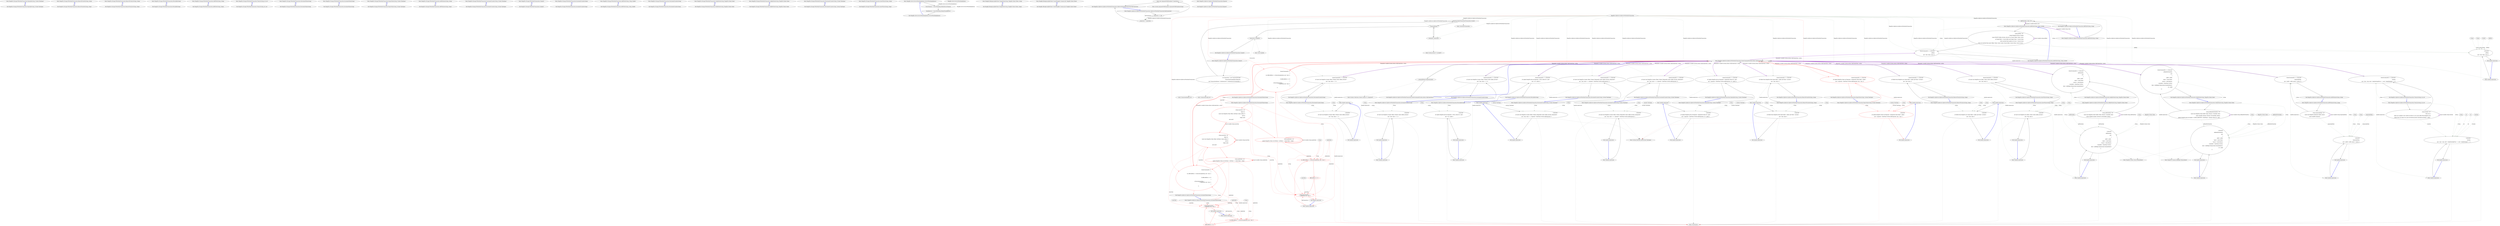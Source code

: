 digraph  {
m1_0 [label="Entry HangFire.Storage.IWriteOnlyTransaction.ExpireJob(string, System.TimeSpan)", span="24-24", cluster="HangFire.Storage.IWriteOnlyTransaction.ExpireJob(string, System.TimeSpan)", file="IWriteOnlyTransaction.cs"];
m1_1 [label="Exit HangFire.Storage.IWriteOnlyTransaction.ExpireJob(string, System.TimeSpan)", span="24-24", cluster="HangFire.Storage.IWriteOnlyTransaction.ExpireJob(string, System.TimeSpan)", file="IWriteOnlyTransaction.cs"];
m1_22 [label="Entry HangFire.Storage.IWriteOnlyTransaction.RemoveFromSet(string, string)", span="41-41", cluster="HangFire.Storage.IWriteOnlyTransaction.RemoveFromSet(string, string)", file="IWriteOnlyTransaction.cs"];
m1_23 [label="Exit HangFire.Storage.IWriteOnlyTransaction.RemoveFromSet(string, string)", span="41-41", cluster="HangFire.Storage.IWriteOnlyTransaction.RemoveFromSet(string, string)", file="IWriteOnlyTransaction.cs"];
m1_26 [label="Entry HangFire.Storage.IWriteOnlyTransaction.RemoveFromList(string, string)", span="45-45", cluster="HangFire.Storage.IWriteOnlyTransaction.RemoveFromList(string, string)", file="IWriteOnlyTransaction.cs"];
m1_27 [label="Exit HangFire.Storage.IWriteOnlyTransaction.RemoveFromList(string, string)", span="45-45", cluster="HangFire.Storage.IWriteOnlyTransaction.RemoveFromList(string, string)", file="IWriteOnlyTransaction.cs"];
m1_2 [label="Entry HangFire.Storage.IWriteOnlyTransaction.PersistJob(string)", span="25-25", cluster="HangFire.Storage.IWriteOnlyTransaction.PersistJob(string)", file="IWriteOnlyTransaction.cs"];
m1_3 [label="Exit HangFire.Storage.IWriteOnlyTransaction.PersistJob(string)", span="25-25", cluster="HangFire.Storage.IWriteOnlyTransaction.PersistJob(string)", file="IWriteOnlyTransaction.cs"];
m1_18 [label="Entry HangFire.Storage.IWriteOnlyTransaction.AddToSet(string, string)", span="39-39", cluster="HangFire.Storage.IWriteOnlyTransaction.AddToSet(string, string)", file="IWriteOnlyTransaction.cs"];
m1_19 [label="Exit HangFire.Storage.IWriteOnlyTransaction.AddToSet(string, string)", span="39-39", cluster="HangFire.Storage.IWriteOnlyTransaction.AddToSet(string, string)", file="IWriteOnlyTransaction.cs"];
m1_28 [label="Entry HangFire.Storage.IWriteOnlyTransaction.TrimList(string, int, int)", span="46-46", cluster="HangFire.Storage.IWriteOnlyTransaction.TrimList(string, int, int)", file="IWriteOnlyTransaction.cs"];
m1_29 [label="Exit HangFire.Storage.IWriteOnlyTransaction.TrimList(string, int, int)", span="46-46", cluster="HangFire.Storage.IWriteOnlyTransaction.TrimList(string, int, int)", file="IWriteOnlyTransaction.cs"];
m1_32 [label="Entry HangFire.Storage.IWriteOnlyTransaction.DecrementValue(string)", span="50-50", cluster="HangFire.Storage.IWriteOnlyTransaction.DecrementValue(string)", file="IWriteOnlyTransaction.cs"];
m1_33 [label="Exit HangFire.Storage.IWriteOnlyTransaction.DecrementValue(string)", span="50-50", cluster="HangFire.Storage.IWriteOnlyTransaction.DecrementValue(string)", file="IWriteOnlyTransaction.cs"];
m1_30 [label="Entry HangFire.Storage.IWriteOnlyTransaction.IncrementValue(string)", span="49-49", cluster="HangFire.Storage.IWriteOnlyTransaction.IncrementValue(string)", file="IWriteOnlyTransaction.cs"];
m1_31 [label="Exit HangFire.Storage.IWriteOnlyTransaction.IncrementValue(string)", span="49-49", cluster="HangFire.Storage.IWriteOnlyTransaction.IncrementValue(string)", file="IWriteOnlyTransaction.cs"];
m1_34 [label="Entry HangFire.Storage.IWriteOnlyTransaction.ExpireValue(string, System.TimeSpan)", span="51-51", cluster="HangFire.Storage.IWriteOnlyTransaction.ExpireValue(string, System.TimeSpan)", file="IWriteOnlyTransaction.cs"];
m1_35 [label="Exit HangFire.Storage.IWriteOnlyTransaction.ExpireValue(string, System.TimeSpan)", span="51-51", cluster="HangFire.Storage.IWriteOnlyTransaction.ExpireValue(string, System.TimeSpan)", file="IWriteOnlyTransaction.cs"];
m1_8 [label="Entry HangFire.Storage.IWriteOnlyTransaction.AddToQueue(string, string)", span="30-30", cluster="HangFire.Storage.IWriteOnlyTransaction.AddToQueue(string, string)", file="IWriteOnlyTransaction.cs"];
m1_9 [label="Exit HangFire.Storage.IWriteOnlyTransaction.AddToQueue(string, string)", span="30-30", cluster="HangFire.Storage.IWriteOnlyTransaction.AddToQueue(string, string)", file="IWriteOnlyTransaction.cs"];
m1_12 [label="Entry HangFire.Storage.IWriteOnlyTransaction.IncrementCounter(string, System.TimeSpan)", span="34-34", cluster="HangFire.Storage.IWriteOnlyTransaction.IncrementCounter(string, System.TimeSpan)", file="IWriteOnlyTransaction.cs"];
m1_13 [label="Exit HangFire.Storage.IWriteOnlyTransaction.IncrementCounter(string, System.TimeSpan)", span="34-34", cluster="HangFire.Storage.IWriteOnlyTransaction.IncrementCounter(string, System.TimeSpan)", file="IWriteOnlyTransaction.cs"];
m1_36 [label="Entry HangFire.Storage.IWriteOnlyTransaction.Commit()", span="53-53", cluster="HangFire.Storage.IWriteOnlyTransaction.Commit()", file="IWriteOnlyTransaction.cs"];
m1_37 [label="Exit HangFire.Storage.IWriteOnlyTransaction.Commit()", span="53-53", cluster="HangFire.Storage.IWriteOnlyTransaction.Commit()", file="IWriteOnlyTransaction.cs"];
m1_10 [label="Entry HangFire.Storage.IWriteOnlyTransaction.IncrementCounter(string)", span="33-33", cluster="HangFire.Storage.IWriteOnlyTransaction.IncrementCounter(string)", file="IWriteOnlyTransaction.cs"];
m1_11 [label="Exit HangFire.Storage.IWriteOnlyTransaction.IncrementCounter(string)", span="33-33", cluster="HangFire.Storage.IWriteOnlyTransaction.IncrementCounter(string)", file="IWriteOnlyTransaction.cs"];
m1_20 [label="Entry HangFire.Storage.IWriteOnlyTransaction.AddToSet(string, string, double)", span="40-40", cluster="HangFire.Storage.IWriteOnlyTransaction.AddToSet(string, string, double)", file="IWriteOnlyTransaction.cs"];
m1_21 [label="Exit HangFire.Storage.IWriteOnlyTransaction.AddToSet(string, string, double)", span="40-40", cluster="HangFire.Storage.IWriteOnlyTransaction.AddToSet(string, string, double)", file="IWriteOnlyTransaction.cs"];
m1_14 [label="Entry HangFire.Storage.IWriteOnlyTransaction.DecrementCounter(string)", span="35-35", cluster="HangFire.Storage.IWriteOnlyTransaction.DecrementCounter(string)", file="IWriteOnlyTransaction.cs"];
m1_15 [label="Exit HangFire.Storage.IWriteOnlyTransaction.DecrementCounter(string)", span="35-35", cluster="HangFire.Storage.IWriteOnlyTransaction.DecrementCounter(string)", file="IWriteOnlyTransaction.cs"];
m1_4 [label="Entry HangFire.Storage.IWriteOnlyTransaction.SetJobState(string, HangFire.States.State)", span="26-26", cluster="HangFire.Storage.IWriteOnlyTransaction.SetJobState(string, HangFire.States.State)", file="IWriteOnlyTransaction.cs"];
m1_5 [label="Exit HangFire.Storage.IWriteOnlyTransaction.SetJobState(string, HangFire.States.State)", span="26-26", cluster="HangFire.Storage.IWriteOnlyTransaction.SetJobState(string, HangFire.States.State)", file="IWriteOnlyTransaction.cs"];
m1_6 [label="Entry HangFire.Storage.IWriteOnlyTransaction.AddJobState(string, HangFire.States.State)", span="27-27", cluster="HangFire.Storage.IWriteOnlyTransaction.AddJobState(string, HangFire.States.State)", file="IWriteOnlyTransaction.cs"];
m1_7 [label="Exit HangFire.Storage.IWriteOnlyTransaction.AddJobState(string, HangFire.States.State)", span="27-27", cluster="HangFire.Storage.IWriteOnlyTransaction.AddJobState(string, HangFire.States.State)", file="IWriteOnlyTransaction.cs"];
m1_16 [label="Entry HangFire.Storage.IWriteOnlyTransaction.DecrementCounter(string, System.TimeSpan)", span="36-36", cluster="HangFire.Storage.IWriteOnlyTransaction.DecrementCounter(string, System.TimeSpan)", file="IWriteOnlyTransaction.cs"];
m1_17 [label="Exit HangFire.Storage.IWriteOnlyTransaction.DecrementCounter(string, System.TimeSpan)", span="36-36", cluster="HangFire.Storage.IWriteOnlyTransaction.DecrementCounter(string, System.TimeSpan)", file="IWriteOnlyTransaction.cs"];
m1_24 [label="Entry HangFire.Storage.IWriteOnlyTransaction.InsertToList(string, string)", span="44-44", cluster="HangFire.Storage.IWriteOnlyTransaction.InsertToList(string, string)", file="IWriteOnlyTransaction.cs"];
m1_25 [label="Exit HangFire.Storage.IWriteOnlyTransaction.InsertToList(string, string)", span="44-44", cluster="HangFire.Storage.IWriteOnlyTransaction.InsertToList(string, string)", file="IWriteOnlyTransaction.cs"];
m2_0 [label="Entry Hangfire.Server.ServerWatchdogOptions.ServerWatchdogOptions()", span="24-24", cluster="Hangfire.Server.ServerWatchdogOptions.ServerWatchdogOptions()", file="RedisWriteOnlyTransaction.cs"];
m2_1 [label="ServerTimeout = ServerWatchdog.DefaultServerTimeout", span="26-26", cluster="Hangfire.Server.ServerWatchdogOptions.ServerWatchdogOptions()", file="RedisWriteOnlyTransaction.cs"];
m2_2 [label="CheckInterval = ServerWatchdog.DefaultCheckInterval", span="27-27", cluster="Hangfire.Server.ServerWatchdogOptions.ServerWatchdogOptions()", file="RedisWriteOnlyTransaction.cs"];
m2_3 [label="Exit Hangfire.Server.ServerWatchdogOptions.ServerWatchdogOptions()", span="24-24", cluster="Hangfire.Server.ServerWatchdogOptions.ServerWatchdogOptions()", file="RedisWriteOnlyTransaction.cs"];
m2_4 [label="Hangfire.Server.ServerWatchdogOptions", span="", file="RedisWriteOnlyTransaction.cs"];
m3_2 [label="Entry Hangfire.IBackgroundJobClient.ChangeState(string, Hangfire.States.IState, string)", span="96-96", cluster="Hangfire.IBackgroundJobClient.ChangeState(string, Hangfire.States.IState, string)", file="SqlServerConnection.cs"];
m3_3 [label="Exit Hangfire.IBackgroundJobClient.ChangeState(string, Hangfire.States.IState, string)", span="96-96", cluster="Hangfire.IBackgroundJobClient.ChangeState(string, Hangfire.States.IState, string)", file="SqlServerConnection.cs"];
m3_0 [label="Entry Hangfire.IBackgroundJobClient.Create(Hangfire.Common.Job, Hangfire.States.IState)", span="65-65", cluster="Hangfire.IBackgroundJobClient.Create(Hangfire.Common.Job, Hangfire.States.IState)", file="SqlServerConnection.cs"];
m3_1 [label="Exit Hangfire.IBackgroundJobClient.Create(Hangfire.Common.Job, Hangfire.States.IState)", span="65-65", cluster="Hangfire.IBackgroundJobClient.Create(Hangfire.Common.Job, Hangfire.States.IState)", file="SqlServerConnection.cs"];
m4_5 [label="Entry System.ArgumentNullException.ArgumentNullException(string)", span="0-0", cluster="System.ArgumentNullException.ArgumentNullException(string)", file="SqlServerWriteOnlyTransaction.cs"];
m4_82 [label="Entry HangFire.SqlServer.SqlServerWriteOnlyTransaction.AddToSet(string, string)", span="153-153", cluster="HangFire.SqlServer.SqlServerWriteOnlyTransaction.AddToSet(string, string)", file="SqlServerWriteOnlyTransaction.cs"];
m4_83 [label="AddToSet(key, value, 0.0)", span="155-155", cluster="HangFire.SqlServer.SqlServerWriteOnlyTransaction.AddToSet(string, string)", file="SqlServerWriteOnlyTransaction.cs"];
m4_84 [label="Exit HangFire.SqlServer.SqlServerWriteOnlyTransaction.AddToSet(string, string)", span="153-153", cluster="HangFire.SqlServer.SqlServerWriteOnlyTransaction.AddToSet(string, string)", file="SqlServerWriteOnlyTransaction.cs"];
m4_98 [label="Entry HangFire.SqlServer.SqlServerWriteOnlyTransaction.InsertToList(string, string)", span="179-179", cluster="HangFire.SqlServer.SqlServerWriteOnlyTransaction.InsertToList(string, string)", file="SqlServerWriteOnlyTransaction.cs"];
m4_99 [label="QueueCommand(x => x.Execute(\r\n                @''insert into HangFire.List ([Key], Value) values (@key, @value)'',\r\n                new { key, value }))", span="181-183", cluster="HangFire.SqlServer.SqlServerWriteOnlyTransaction.InsertToList(string, string)", file="SqlServerWriteOnlyTransaction.cs"];
m4_100 [label="Exit HangFire.SqlServer.SqlServerWriteOnlyTransaction.InsertToList(string, string)", span="179-179", cluster="HangFire.SqlServer.SqlServerWriteOnlyTransaction.InsertToList(string, string)", file="SqlServerWriteOnlyTransaction.cs"];
m4_85 [label="Entry HangFire.SqlServer.SqlServerWriteOnlyTransaction.AddToSet(string, string, double)", span="158-158", cluster="HangFire.SqlServer.SqlServerWriteOnlyTransaction.AddToSet(string, string, double)", file="SqlServerWriteOnlyTransaction.cs"];
m4_86 [label="string addSql = @''\r\nmerge HangFire.[Set] as Target\r\nusing (VALUES (@key, @value, @score)) as Source ([Key], Value, Score)\r\non Target.[Key] = Source.[Key] and Target.Value = Source.Value\r\nwhen matched then update set Score = Source.Score\r\nwhen not matched then insert ([Key], Value, Score) values (Source.[Key], Source.Value, Source.Score);''", span="160-165", cluster="HangFire.SqlServer.SqlServerWriteOnlyTransaction.AddToSet(string, string, double)", file="SqlServerWriteOnlyTransaction.cs"];
m4_87 [label="QueueCommand(x => x.Execute(\r\n                addSql,\r\n                new { key, value, score }))", span="167-169", cluster="HangFire.SqlServer.SqlServerWriteOnlyTransaction.AddToSet(string, string, double)", file="SqlServerWriteOnlyTransaction.cs"];
m4_88 [label="Exit HangFire.SqlServer.SqlServerWriteOnlyTransaction.AddToSet(string, string, double)", span="158-158", cluster="HangFire.SqlServer.SqlServerWriteOnlyTransaction.AddToSet(string, string, double)", file="SqlServerWriteOnlyTransaction.cs"];
m4_64 [label="Entry HangFire.SqlServer.SqlServerWriteOnlyTransaction.IncrementCounter(string, System.TimeSpan)", span="132-132", cluster="HangFire.SqlServer.SqlServerWriteOnlyTransaction.IncrementCounter(string, System.TimeSpan)", file="SqlServerWriteOnlyTransaction.cs"];
m4_65 [label="QueueCommand(x => x.Execute(\r\n                @''insert into HangFire.Counter ([Key], [Value], [ExpireAt]) values (@key, @value, @expireAt)'',\r\n                new { key, value = +1, expireAt = DateTime.UtcNow.Add(expireIn) }))", span="134-136", cluster="HangFire.SqlServer.SqlServerWriteOnlyTransaction.IncrementCounter(string, System.TimeSpan)", file="SqlServerWriteOnlyTransaction.cs"];
m4_66 [label="Exit HangFire.SqlServer.SqlServerWriteOnlyTransaction.IncrementCounter(string, System.TimeSpan)", span="132-132", cluster="HangFire.SqlServer.SqlServerWriteOnlyTransaction.IncrementCounter(string, System.TimeSpan)", file="SqlServerWriteOnlyTransaction.cs"];
m4_44 [label="Entry HangFire.SqlServer.SqlServerWriteOnlyTransaction.AddJobState(string, HangFire.States.State)", span="96-96", cluster="HangFire.SqlServer.SqlServerWriteOnlyTransaction.AddJobState(string, HangFire.States.State)", file="SqlServerWriteOnlyTransaction.cs"];
m4_45 [label="string addStateSql = @''\r\ninsert into HangFire.State (JobId, Name, Reason, CreatedAt, Data)\r\nvalues (@jobId, @name, @reason, @createdAt, @data)''", span="98-100", cluster="HangFire.SqlServer.SqlServerWriteOnlyTransaction.AddJobState(string, HangFire.States.State)", file="SqlServerWriteOnlyTransaction.cs"];
m4_46 [label="QueueCommand(x => x.Execute(\r\n                addStateSql,\r\n                new\r\n                {\r\n                    jobId = jobId, \r\n                    name = state.Name,\r\n                    reason = state.Reason,\r\n                    createdAt = DateTime.UtcNow, \r\n                    data = JobHelper.ToJson(state.SerializeData())\r\n                }))", span="102-111", cluster="HangFire.SqlServer.SqlServerWriteOnlyTransaction.AddJobState(string, HangFire.States.State)", file="SqlServerWriteOnlyTransaction.cs"];
m4_47 [label="Exit HangFire.SqlServer.SqlServerWriteOnlyTransaction.AddJobState(string, HangFire.States.State)", span="96-96", cluster="HangFire.SqlServer.SqlServerWriteOnlyTransaction.AddJobState(string, HangFire.States.State)", file="SqlServerWriteOnlyTransaction.cs"];
m4_145 [label="Entry System.Collections.Generic.Queue<T>.Enqueue(T)", span="0-0", cluster="System.Collections.Generic.Queue<T>.Enqueue(T)", file="SqlServerWriteOnlyTransaction.cs"];
m4_35 [label="Entry HangFire.SqlServer.SqlServerWriteOnlyTransaction.SetJobState(string, HangFire.States.State)", span="76-76", cluster="HangFire.SqlServer.SqlServerWriteOnlyTransaction.SetJobState(string, HangFire.States.State)", file="SqlServerWriteOnlyTransaction.cs"];
m4_36 [label="string addAndSetStateSql = @''\r\ninsert into HangFire.State (JobId, Name, Reason, CreatedAt, Data)\r\nvalues (@jobId, @name, @reason, @createdAt, @data);\r\nupdate HangFire.Job set StateId = SCOPE_IDENTITY(), StateName = @name where Id = @id;''", span="78-81", cluster="HangFire.SqlServer.SqlServerWriteOnlyTransaction.SetJobState(string, HangFire.States.State)", file="SqlServerWriteOnlyTransaction.cs"];
m4_37 [label="QueueCommand(x => x.Execute(\r\n                addAndSetStateSql,\r\n                new\r\n                {\r\n                    jobId = jobId,\r\n                    name = state.Name,\r\n                    reason = state.Reason,\r\n                    createdAt = DateTime.UtcNow,\r\n                    data = JobHelper.ToJson(state.SerializeData()),\r\n                    id = jobId\r\n                }))", span="83-93", cluster="HangFire.SqlServer.SqlServerWriteOnlyTransaction.SetJobState(string, HangFire.States.State)", file="SqlServerWriteOnlyTransaction.cs"];
m4_38 [label="Exit HangFire.SqlServer.SqlServerWriteOnlyTransaction.SetJobState(string, HangFire.States.State)", span="76-76", cluster="HangFire.SqlServer.SqlServerWriteOnlyTransaction.SetJobState(string, HangFire.States.State)", file="SqlServerWriteOnlyTransaction.cs"];
m4_110 [label="Entry HangFire.SqlServer.SqlServerWriteOnlyTransaction.TrimList(string, int, int)", span="193-193", cluster="HangFire.SqlServer.SqlServerWriteOnlyTransaction.TrimList(string, int, int)", file="SqlServerWriteOnlyTransaction.cs"];
m4_111 [label="string trimSql = @''\r\nwith cte as (\r\nselect row_number() over (order by Id desc) as row_num, [Key] from HangFire.List)\r\ndelete from cte where row_num not between @start and @end and [Key] = @key''", span="195-198", cluster="HangFire.SqlServer.SqlServerWriteOnlyTransaction.TrimList(string, int, int)", file="SqlServerWriteOnlyTransaction.cs"];
m4_112 [label="QueueCommand(x => x.Execute(\r\n                trimSql,\r\n                new { key = key, start = keepStartingFrom + 1, end = keepEndingAt + 1 }))", span="200-202", cluster="HangFire.SqlServer.SqlServerWriteOnlyTransaction.TrimList(string, int, int)", file="SqlServerWriteOnlyTransaction.cs"];
m4_113 [label="Exit HangFire.SqlServer.SqlServerWriteOnlyTransaction.TrimList(string, int, int)", span="193-193", cluster="HangFire.SqlServer.SqlServerWriteOnlyTransaction.TrimList(string, int, int)", file="SqlServerWriteOnlyTransaction.cs"];
m4_23 [label="Entry HangFire.SqlServer.SqlServerWriteOnlyTransaction.QueueCommand(System.Action<SqlConnection>)", span="256-256", cluster="HangFire.SqlServer.SqlServerWriteOnlyTransaction.QueueCommand(System.Action<SqlConnection>)", file="SqlServerWriteOnlyTransaction.cs"];
m4_143 [label="_commandQueue.Enqueue(action)", span="258-258", cluster="HangFire.SqlServer.SqlServerWriteOnlyTransaction.QueueCommand(System.Action<SqlConnection>)", file="SqlServerWriteOnlyTransaction.cs"];
m4_144 [label="Exit HangFire.SqlServer.SqlServerWriteOnlyTransaction.QueueCommand(System.Action<SqlConnection>)", span="256-256", cluster="HangFire.SqlServer.SqlServerWriteOnlyTransaction.QueueCommand(System.Action<SqlConnection>)", file="SqlServerWriteOnlyTransaction.cs"];
m4_17 [label="Entry Unk.EnlistTransaction", span="", cluster="Unk.EnlistTransaction", file="SqlServerWriteOnlyTransaction.cs"];
m4_18 [label="Entry System.Action<T>.Invoke(T)", span="0-0", cluster="System.Action<T>.Invoke(T)", file="SqlServerWriteOnlyTransaction.cs"];
m4_15 [label="Entry TransactionScope.cstr", span="", cluster="TransactionScope.cstr", file="SqlServerWriteOnlyTransaction.cs"];
m4_76 [label="Entry HangFire.SqlServer.SqlServerWriteOnlyTransaction.DecrementCounter(string, System.TimeSpan)", span="146-146", cluster="HangFire.SqlServer.SqlServerWriteOnlyTransaction.DecrementCounter(string, System.TimeSpan)", file="SqlServerWriteOnlyTransaction.cs"];
m4_77 [label="QueueCommand(x => x.Execute(\r\n                @''insert into HangFire.Counter ([Key], [Value], [ExpireAt]) values (@key, @value, @expireAt)'',\r\n                new { key, value = -1, expireAt = DateTime.UtcNow.Add(expireIn) }))", span="148-150", cluster="HangFire.SqlServer.SqlServerWriteOnlyTransaction.DecrementCounter(string, System.TimeSpan)", file="SqlServerWriteOnlyTransaction.cs"];
m4_78 [label="Exit HangFire.SqlServer.SqlServerWriteOnlyTransaction.DecrementCounter(string, System.TimeSpan)", span="146-146", cluster="HangFire.SqlServer.SqlServerWriteOnlyTransaction.DecrementCounter(string, System.TimeSpan)", file="SqlServerWriteOnlyTransaction.cs"];
m4_70 [label="Entry HangFire.SqlServer.SqlServerWriteOnlyTransaction.DecrementCounter(string)", span="139-139", cluster="HangFire.SqlServer.SqlServerWriteOnlyTransaction.DecrementCounter(string)", file="SqlServerWriteOnlyTransaction.cs"];
m4_71 [label="QueueCommand(x => x.Execute(\r\n                @''insert into HangFire.Counter ([Key], [Value]) values (@key, @value)'',\r\n                new { key, value = -1 }))", span="141-143", cluster="HangFire.SqlServer.SqlServerWriteOnlyTransaction.DecrementCounter(string)", file="SqlServerWriteOnlyTransaction.cs"];
m4_72 [label="Exit HangFire.SqlServer.SqlServerWriteOnlyTransaction.DecrementCounter(string)", span="139-139", cluster="HangFire.SqlServer.SqlServerWriteOnlyTransaction.DecrementCounter(string)", file="SqlServerWriteOnlyTransaction.cs"];
m4_19 [label="Entry Unk.Complete", span="", cluster="Unk.Complete", file="SqlServerWriteOnlyTransaction.cs"];
m4_27 [label="Entry System.DateTime.Add(System.TimeSpan)", span="0-0", cluster="System.DateTime.Add(System.TimeSpan)", file="SqlServerWriteOnlyTransaction.cs"];
m4_92 [label="Entry HangFire.SqlServer.SqlServerWriteOnlyTransaction.RemoveFromSet(string, string)", span="172-172", cluster="HangFire.SqlServer.SqlServerWriteOnlyTransaction.RemoveFromSet(string, string)", file="SqlServerWriteOnlyTransaction.cs"];
m4_93 [label="QueueCommand(x => x.Execute(\r\n                @''delete from HangFire.[Set] where [Key] = @key and Value = @value'',\r\n                new { key, value }))", span="174-176", cluster="HangFire.SqlServer.SqlServerWriteOnlyTransaction.RemoveFromSet(string, string)", file="SqlServerWriteOnlyTransaction.cs"];
m4_94 [label="Exit HangFire.SqlServer.SqlServerWriteOnlyTransaction.RemoveFromSet(string, string)", span="172-172", cluster="HangFire.SqlServer.SqlServerWriteOnlyTransaction.RemoveFromSet(string, string)", file="SqlServerWriteOnlyTransaction.cs"];
m4_20 [label="Entry HangFire.SqlServer.SqlServerWriteOnlyTransaction.ExpireJob(string, System.TimeSpan)", span="62-62", cluster="HangFire.SqlServer.SqlServerWriteOnlyTransaction.ExpireJob(string, System.TimeSpan)", file="SqlServerWriteOnlyTransaction.cs"];
m4_21 [label="QueueCommand(x => x.Execute(\r\n                @''update HangFire.Job set ExpireAt = @expireAt where Id = @id'',\r\n                new { expireAt = DateTime.UtcNow.Add(expireIn), id = jobId }))", span="64-66", cluster="HangFire.SqlServer.SqlServerWriteOnlyTransaction.ExpireJob(string, System.TimeSpan)", file="SqlServerWriteOnlyTransaction.cs"];
m4_22 [label="Exit HangFire.SqlServer.SqlServerWriteOnlyTransaction.ExpireJob(string, System.TimeSpan)", span="62-62", cluster="HangFire.SqlServer.SqlServerWriteOnlyTransaction.ExpireJob(string, System.TimeSpan)", file="SqlServerWriteOnlyTransaction.cs"];
m4_104 [label="Entry HangFire.SqlServer.SqlServerWriteOnlyTransaction.RemoveFromList(string, string)", span="186-186", cluster="HangFire.SqlServer.SqlServerWriteOnlyTransaction.RemoveFromList(string, string)", file="SqlServerWriteOnlyTransaction.cs"];
m4_105 [label="QueueCommand(x => x.Execute(\r\n                @''delete from HangFire.List where [Key] = @key and Value = @value'',\r\n                new { key, value }))", span="188-190", cluster="HangFire.SqlServer.SqlServerWriteOnlyTransaction.RemoveFromList(string, string)", file="SqlServerWriteOnlyTransaction.cs"];
m4_106 [label="Exit HangFire.SqlServer.SqlServerWriteOnlyTransaction.RemoveFromList(string, string)", span="186-186", cluster="HangFire.SqlServer.SqlServerWriteOnlyTransaction.RemoveFromList(string, string)", file="SqlServerWriteOnlyTransaction.cs"];
m4_8 [label="Entry HangFire.SqlServer.SqlServerWriteOnlyTransaction.Commit()", span="45-45", cluster="HangFire.SqlServer.SqlServerWriteOnlyTransaction.Commit()", file="SqlServerWriteOnlyTransaction.cs"];
m4_9 [label="var transaction = new TransactionScope(\r\n                TransactionScopeOption.Required,\r\n                new TransactionOptions { IsolationLevel = IsolationLevel.Serializable })", span="47-49", cluster="HangFire.SqlServer.SqlServerWriteOnlyTransaction.Commit()", file="SqlServerWriteOnlyTransaction.cs"];
m4_10 [label="_connection.EnlistTransaction(Transaction.Current)", span="51-51", cluster="HangFire.SqlServer.SqlServerWriteOnlyTransaction.Commit()", file="SqlServerWriteOnlyTransaction.cs"];
m4_13 [label="transaction.Complete()", span="58-58", cluster="HangFire.SqlServer.SqlServerWriteOnlyTransaction.Commit()", file="SqlServerWriteOnlyTransaction.cs"];
m4_11 [label=_commandQueue, span="53-53", cluster="HangFire.SqlServer.SqlServerWriteOnlyTransaction.Commit()", file="SqlServerWriteOnlyTransaction.cs"];
m4_12 [label="command(_connection)", span="55-55", cluster="HangFire.SqlServer.SqlServerWriteOnlyTransaction.Commit()", file="SqlServerWriteOnlyTransaction.cs"];
m4_14 [label="Exit HangFire.SqlServer.SqlServerWriteOnlyTransaction.Commit()", span="45-45", cluster="HangFire.SqlServer.SqlServerWriteOnlyTransaction.Commit()", file="SqlServerWriteOnlyTransaction.cs"];
m4_16 [label="Entry TransactionOptions.cstr", span="", cluster="TransactionOptions.cstr", file="SqlServerWriteOnlyTransaction.cs"];
m4_137 [label="Entry HangFire.SqlServer.SqlServerWriteOnlyTransaction.ExpireValue(string, System.TimeSpan)", span="249-249", cluster="HangFire.SqlServer.SqlServerWriteOnlyTransaction.ExpireValue(string, System.TimeSpan)", file="SqlServerWriteOnlyTransaction.cs"];
m4_138 [label="QueueCommand(x => x.Execute(\r\n                @''update HangFire.Value set ExpireAt = @expireAt where [Key] = @key'',\r\n                new { expireAt = DateTime.UtcNow.Add(expireIn), key = key }))", span="251-253", cluster="HangFire.SqlServer.SqlServerWriteOnlyTransaction.ExpireValue(string, System.TimeSpan)", color=red, community=0, file="SqlServerWriteOnlyTransaction.cs"];
m4_139 [label="Exit HangFire.SqlServer.SqlServerWriteOnlyTransaction.ExpireValue(string, System.TimeSpan)", span="249-249", cluster="HangFire.SqlServer.SqlServerWriteOnlyTransaction.ExpireValue(string, System.TimeSpan)", file="SqlServerWriteOnlyTransaction.cs"];
m4_42 [label="Entry HangFire.States.State.SerializeData()", span="27-27", cluster="HangFire.States.State.SerializeData()", file="SqlServerWriteOnlyTransaction.cs"];
m4_140 [label="Entry lambda expression", span="251-253", cluster="lambda expression", file="SqlServerWriteOnlyTransaction.cs"];
m4_25 [label="x.Execute(\r\n                @''update HangFire.Job set ExpireAt = @expireAt where Id = @id'',\r\n                new { expireAt = DateTime.UtcNow.Add(expireIn), id = jobId })", span="64-66", cluster="lambda expression", file="SqlServerWriteOnlyTransaction.cs"];
m4_24 [label="Entry lambda expression", span="64-66", cluster="lambda expression", file="SqlServerWriteOnlyTransaction.cs"];
m4_26 [label="Exit lambda expression", span="64-66", cluster="lambda expression", file="SqlServerWriteOnlyTransaction.cs"];
m4_33 [label="x.Execute(\r\n                @''update HangFire.Job set ExpireAt = NULL where Id = @id'',\r\n                new { id = jobId })", span="71-73", cluster="lambda expression", file="SqlServerWriteOnlyTransaction.cs"];
m4_32 [label="Entry lambda expression", span="71-73", cluster="lambda expression", file="SqlServerWriteOnlyTransaction.cs"];
m4_34 [label="Exit lambda expression", span="71-73", cluster="lambda expression", file="SqlServerWriteOnlyTransaction.cs"];
m4_40 [label="x.Execute(\r\n                addAndSetStateSql,\r\n                new\r\n                {\r\n                    jobId = jobId,\r\n                    name = state.Name,\r\n                    reason = state.Reason,\r\n                    createdAt = DateTime.UtcNow,\r\n                    data = JobHelper.ToJson(state.SerializeData()),\r\n                    id = jobId\r\n                })", span="83-93", cluster="lambda expression", file="SqlServerWriteOnlyTransaction.cs"];
m4_39 [label="Entry lambda expression", span="83-93", cluster="lambda expression", file="SqlServerWriteOnlyTransaction.cs"];
m4_41 [label="Exit lambda expression", span="83-93", cluster="lambda expression", file="SqlServerWriteOnlyTransaction.cs"];
m4_49 [label="x.Execute(\r\n                addStateSql,\r\n                new\r\n                {\r\n                    jobId = jobId, \r\n                    name = state.Name,\r\n                    reason = state.Reason,\r\n                    createdAt = DateTime.UtcNow, \r\n                    data = JobHelper.ToJson(state.SerializeData())\r\n                })", span="102-111", cluster="lambda expression", file="SqlServerWriteOnlyTransaction.cs"];
m4_48 [label="Entry lambda expression", span="102-111", cluster="lambda expression", file="SqlServerWriteOnlyTransaction.cs"];
m4_50 [label="Exit lambda expression", span="102-111", cluster="lambda expression", file="SqlServerWriteOnlyTransaction.cs"];
m4_56 [label="x.Execute(\r\n                enqueueJobSql,\r\n                new { jobId = jobId, queue = queue })", span="120-122", cluster="lambda expression", file="SqlServerWriteOnlyTransaction.cs"];
m4_55 [label="Entry lambda expression", span="120-122", cluster="lambda expression", file="SqlServerWriteOnlyTransaction.cs"];
m4_57 [label="Exit lambda expression", span="120-122", cluster="lambda expression", file="SqlServerWriteOnlyTransaction.cs"];
m4_62 [label="x.Execute(\r\n                @''insert into HangFire.Counter ([Key], [Value]) values (@key, @value)'',\r\n                new { key, value = +1 })", span="127-129", cluster="lambda expression", file="SqlServerWriteOnlyTransaction.cs"];
m4_61 [label="Entry lambda expression", span="127-129", cluster="lambda expression", file="SqlServerWriteOnlyTransaction.cs"];
m4_63 [label="Exit lambda expression", span="127-129", cluster="lambda expression", file="SqlServerWriteOnlyTransaction.cs"];
m4_68 [label="x.Execute(\r\n                @''insert into HangFire.Counter ([Key], [Value], [ExpireAt]) values (@key, @value, @expireAt)'',\r\n                new { key, value = +1, expireAt = DateTime.UtcNow.Add(expireIn) })", span="134-136", cluster="lambda expression", file="SqlServerWriteOnlyTransaction.cs"];
m4_67 [label="Entry lambda expression", span="134-136", cluster="lambda expression", file="SqlServerWriteOnlyTransaction.cs"];
m4_69 [label="Exit lambda expression", span="134-136", cluster="lambda expression", file="SqlServerWriteOnlyTransaction.cs"];
m4_74 [label="x.Execute(\r\n                @''insert into HangFire.Counter ([Key], [Value]) values (@key, @value)'',\r\n                new { key, value = -1 })", span="141-143", cluster="lambda expression", file="SqlServerWriteOnlyTransaction.cs"];
m4_73 [label="Entry lambda expression", span="141-143", cluster="lambda expression", file="SqlServerWriteOnlyTransaction.cs"];
m4_75 [label="Exit lambda expression", span="141-143", cluster="lambda expression", file="SqlServerWriteOnlyTransaction.cs"];
m4_80 [label="x.Execute(\r\n                @''insert into HangFire.Counter ([Key], [Value], [ExpireAt]) values (@key, @value, @expireAt)'',\r\n                new { key, value = -1, expireAt = DateTime.UtcNow.Add(expireIn) })", span="148-150", cluster="lambda expression", file="SqlServerWriteOnlyTransaction.cs"];
m4_79 [label="Entry lambda expression", span="148-150", cluster="lambda expression", file="SqlServerWriteOnlyTransaction.cs"];
m4_81 [label="Exit lambda expression", span="148-150", cluster="lambda expression", file="SqlServerWriteOnlyTransaction.cs"];
m4_90 [label="x.Execute(\r\n                addSql,\r\n                new { key, value, score })", span="167-169", cluster="lambda expression", file="SqlServerWriteOnlyTransaction.cs"];
m4_89 [label="Entry lambda expression", span="167-169", cluster="lambda expression", file="SqlServerWriteOnlyTransaction.cs"];
m4_91 [label="Exit lambda expression", span="167-169", cluster="lambda expression", file="SqlServerWriteOnlyTransaction.cs"];
m4_96 [label="x.Execute(\r\n                @''delete from HangFire.[Set] where [Key] = @key and Value = @value'',\r\n                new { key, value })", span="174-176", cluster="lambda expression", file="SqlServerWriteOnlyTransaction.cs"];
m4_95 [label="Entry lambda expression", span="174-176", cluster="lambda expression", file="SqlServerWriteOnlyTransaction.cs"];
m4_97 [label="Exit lambda expression", span="174-176", cluster="lambda expression", file="SqlServerWriteOnlyTransaction.cs"];
m4_102 [label="x.Execute(\r\n                @''insert into HangFire.List ([Key], Value) values (@key, @value)'',\r\n                new { key, value })", span="181-183", cluster="lambda expression", file="SqlServerWriteOnlyTransaction.cs"];
m4_101 [label="Entry lambda expression", span="181-183", cluster="lambda expression", file="SqlServerWriteOnlyTransaction.cs"];
m4_103 [label="Exit lambda expression", span="181-183", cluster="lambda expression", file="SqlServerWriteOnlyTransaction.cs"];
m4_108 [label="x.Execute(\r\n                @''delete from HangFire.List where [Key] = @key and Value = @value'',\r\n                new { key, value })", span="188-190", cluster="lambda expression", file="SqlServerWriteOnlyTransaction.cs"];
m4_107 [label="Entry lambda expression", span="188-190", cluster="lambda expression", file="SqlServerWriteOnlyTransaction.cs"];
m4_109 [label="Exit lambda expression", span="188-190", cluster="lambda expression", file="SqlServerWriteOnlyTransaction.cs"];
m4_115 [label="x.Execute(\r\n                trimSql,\r\n                new { key = key, start = keepStartingFrom + 1, end = keepEndingAt + 1 })", span="200-202", cluster="lambda expression", file="SqlServerWriteOnlyTransaction.cs"];
m4_114 [label="Entry lambda expression", span="200-202", cluster="lambda expression", file="SqlServerWriteOnlyTransaction.cs"];
m4_116 [label="Exit lambda expression", span="200-202", cluster="lambda expression", file="SqlServerWriteOnlyTransaction.cs"];
m4_123 [label="var affectedRows = x.Execute(updateSql, new { key })", span="218-218", cluster="lambda expression", color=red, community=0, file="SqlServerWriteOnlyTransaction.cs"];
m4_125 [label="x.Execute(insertSql + ''\n'' + updateSql, new { key })", span="222-222", cluster="lambda expression", color=red, community=0, file="SqlServerWriteOnlyTransaction.cs"];
m4_122 [label="Entry lambda expression", span="216-224", cluster="lambda expression", file="SqlServerWriteOnlyTransaction.cs"];
m4_124 [label="affectedRows == 0", span="220-220", cluster="lambda expression", color=red, community=0, file="SqlServerWriteOnlyTransaction.cs"];
m4_126 [label="Exit lambda expression", span="216-224", cluster="lambda expression", file="SqlServerWriteOnlyTransaction.cs"];
m4_133 [label="var affectedRows = x.Execute(updateSql, new { key })", span="240-240", cluster="lambda expression", color=red, community=0, file="SqlServerWriteOnlyTransaction.cs"];
m4_135 [label="x.Execute(insertSql + ''\n'' + updateSql, new { key })", span="244-244", cluster="lambda expression", color=red, community=0, file="SqlServerWriteOnlyTransaction.cs"];
m4_132 [label="Entry lambda expression", span="238-246", cluster="lambda expression", file="SqlServerWriteOnlyTransaction.cs"];
m4_134 [label="affectedRows == 0", span="242-242", cluster="lambda expression", color=red, community=0, file="SqlServerWriteOnlyTransaction.cs"];
m4_136 [label="Exit lambda expression", span="238-246", cluster="lambda expression", file="SqlServerWriteOnlyTransaction.cs"];
m4_141 [label="x.Execute(\r\n                @''update HangFire.Value set ExpireAt = @expireAt where [Key] = @key'',\r\n                new { expireAt = DateTime.UtcNow.Add(expireIn), key = key })", span="251-253", cluster="lambda expression", color=red, community=0, file="SqlServerWriteOnlyTransaction.cs"];
m4_142 [label="Exit lambda expression", span="251-253", cluster="lambda expression", file="SqlServerWriteOnlyTransaction.cs"];
m4_127 [label="Entry HangFire.SqlServer.SqlServerWriteOnlyTransaction.DecrementValue(string)", span="227-227", cluster="HangFire.SqlServer.SqlServerWriteOnlyTransaction.DecrementValue(string)", file="SqlServerWriteOnlyTransaction.cs"];
m4_128 [label="string insertSql = @''\r\nbegin try \r\n    insert into HangFire.Value ([Key], IntValue) values (@key, 0)\r\nend try\r\nbegin catch\r\nend catch''", span="229-234", cluster="HangFire.SqlServer.SqlServerWriteOnlyTransaction.DecrementValue(string)", color=red, community=0, file="SqlServerWriteOnlyTransaction.cs"];
m4_130 [label="QueueCommand(x =>\r\n            {\r\n                var affectedRows = x.Execute(updateSql, new { key });\r\n\r\n                if (affectedRows == 0)\r\n                {\r\n                    x.Execute(insertSql + ''\n'' + updateSql, new { key });\r\n                }\r\n            })", span="238-246", cluster="HangFire.SqlServer.SqlServerWriteOnlyTransaction.DecrementValue(string)", color=red, community=0, file="SqlServerWriteOnlyTransaction.cs"];
m4_129 [label="string updateSql = @''\r\nupdate HangFire.Value set IntValue = IntValue - 1 where [Key] = @key''", span="235-236", cluster="HangFire.SqlServer.SqlServerWriteOnlyTransaction.DecrementValue(string)", color=red, community=0, file="SqlServerWriteOnlyTransaction.cs"];
m4_131 [label="Exit HangFire.SqlServer.SqlServerWriteOnlyTransaction.DecrementValue(string)", span="227-227", cluster="HangFire.SqlServer.SqlServerWriteOnlyTransaction.DecrementValue(string)", file="SqlServerWriteOnlyTransaction.cs"];
m4_0 [label="Entry HangFire.SqlServer.SqlServerWriteOnlyTransaction.SqlServerWriteOnlyTransaction(SqlConnection)", span="34-34", cluster="HangFire.SqlServer.SqlServerWriteOnlyTransaction.SqlServerWriteOnlyTransaction(SqlConnection)", file="SqlServerWriteOnlyTransaction.cs"];
m4_1 [label="connection == null", span="36-36", cluster="HangFire.SqlServer.SqlServerWriteOnlyTransaction.SqlServerWriteOnlyTransaction(SqlConnection)", file="SqlServerWriteOnlyTransaction.cs"];
m4_3 [label="_connection = connection", span="38-38", cluster="HangFire.SqlServer.SqlServerWriteOnlyTransaction.SqlServerWriteOnlyTransaction(SqlConnection)", file="SqlServerWriteOnlyTransaction.cs"];
m4_2 [label="throw new ArgumentNullException(''connection'');", span="36-36", cluster="HangFire.SqlServer.SqlServerWriteOnlyTransaction.SqlServerWriteOnlyTransaction(SqlConnection)", file="SqlServerWriteOnlyTransaction.cs"];
m4_4 [label="Exit HangFire.SqlServer.SqlServerWriteOnlyTransaction.SqlServerWriteOnlyTransaction(SqlConnection)", span="34-34", cluster="HangFire.SqlServer.SqlServerWriteOnlyTransaction.SqlServerWriteOnlyTransaction(SqlConnection)", file="SqlServerWriteOnlyTransaction.cs"];
m4_117 [label="Entry HangFire.SqlServer.SqlServerWriteOnlyTransaction.IncrementValue(string)", span="205-205", cluster="HangFire.SqlServer.SqlServerWriteOnlyTransaction.IncrementValue(string)", file="SqlServerWriteOnlyTransaction.cs"];
m4_118 [label="string insertSql = @''\r\nbegin try \r\n    insert into HangFire.Value ([Key], IntValue) values (@key, 0)\r\nend try\r\nbegin catch\r\nend catch''", span="207-212", cluster="HangFire.SqlServer.SqlServerWriteOnlyTransaction.IncrementValue(string)", color=red, community=0, file="SqlServerWriteOnlyTransaction.cs"];
m4_120 [label="QueueCommand(x =>\r\n            {\r\n                var affectedRows = x.Execute(updateSql, new { key });\r\n\r\n                if (affectedRows == 0)\r\n                {\r\n                    x.Execute(insertSql + ''\n'' + updateSql, new { key });\r\n                }\r\n            })", span="216-224", cluster="HangFire.SqlServer.SqlServerWriteOnlyTransaction.IncrementValue(string)", color=red, community=0, file="SqlServerWriteOnlyTransaction.cs"];
m4_119 [label="string updateSql = @''\r\nupdate HangFire.Value set IntValue = IntValue + 1 where [Key] = @key''", span="213-214", cluster="HangFire.SqlServer.SqlServerWriteOnlyTransaction.IncrementValue(string)", color=red, community=0, file="SqlServerWriteOnlyTransaction.cs"];
m4_121 [label="Exit HangFire.SqlServer.SqlServerWriteOnlyTransaction.IncrementValue(string)", span="205-205", cluster="HangFire.SqlServer.SqlServerWriteOnlyTransaction.IncrementValue(string)", file="SqlServerWriteOnlyTransaction.cs"];
m4_43 [label="Entry HangFire.Common.JobHelper.ToJson(object)", span="23-23", cluster="HangFire.Common.JobHelper.ToJson(object)", file="SqlServerWriteOnlyTransaction.cs"];
m4_28 [label="Entry Unk.Execute", span="", cluster="Unk.Execute", file="SqlServerWriteOnlyTransaction.cs"];
m4_51 [label="Entry HangFire.SqlServer.SqlServerWriteOnlyTransaction.AddToQueue(string, string)", span="114-114", cluster="HangFire.SqlServer.SqlServerWriteOnlyTransaction.AddToQueue(string, string)", file="SqlServerWriteOnlyTransaction.cs"];
m4_52 [label="string enqueueJobSql = @''\r\ninsert into HangFire.JobQueue (JobId, Queue)\r\nvalues (@jobId, @queue)''", span="116-118", cluster="HangFire.SqlServer.SqlServerWriteOnlyTransaction.AddToQueue(string, string)", file="SqlServerWriteOnlyTransaction.cs"];
m4_53 [label="QueueCommand(x => x.Execute(\r\n                enqueueJobSql,\r\n                new { jobId = jobId, queue = queue }))", span="120-122", cluster="HangFire.SqlServer.SqlServerWriteOnlyTransaction.AddToQueue(string, string)", file="SqlServerWriteOnlyTransaction.cs"];
m4_54 [label="Exit HangFire.SqlServer.SqlServerWriteOnlyTransaction.AddToQueue(string, string)", span="114-114", cluster="HangFire.SqlServer.SqlServerWriteOnlyTransaction.AddToQueue(string, string)", file="SqlServerWriteOnlyTransaction.cs"];
m4_58 [label="Entry HangFire.SqlServer.SqlServerWriteOnlyTransaction.IncrementCounter(string)", span="125-125", cluster="HangFire.SqlServer.SqlServerWriteOnlyTransaction.IncrementCounter(string)", file="SqlServerWriteOnlyTransaction.cs"];
m4_59 [label="QueueCommand(x => x.Execute(\r\n                @''insert into HangFire.Counter ([Key], [Value]) values (@key, @value)'',\r\n                new { key, value = +1 }))", span="127-129", cluster="HangFire.SqlServer.SqlServerWriteOnlyTransaction.IncrementCounter(string)", file="SqlServerWriteOnlyTransaction.cs"];
m4_60 [label="Exit HangFire.SqlServer.SqlServerWriteOnlyTransaction.IncrementCounter(string)", span="125-125", cluster="HangFire.SqlServer.SqlServerWriteOnlyTransaction.IncrementCounter(string)", file="SqlServerWriteOnlyTransaction.cs"];
m4_29 [label="Entry HangFire.SqlServer.SqlServerWriteOnlyTransaction.PersistJob(string)", span="69-69", cluster="HangFire.SqlServer.SqlServerWriteOnlyTransaction.PersistJob(string)", file="SqlServerWriteOnlyTransaction.cs"];
m4_30 [label="QueueCommand(x => x.Execute(\r\n                @''update HangFire.Job set ExpireAt = NULL where Id = @id'',\r\n                new { id = jobId }))", span="71-73", cluster="HangFire.SqlServer.SqlServerWriteOnlyTransaction.PersistJob(string)", file="SqlServerWriteOnlyTransaction.cs"];
m4_31 [label="Exit HangFire.SqlServer.SqlServerWriteOnlyTransaction.PersistJob(string)", span="69-69", cluster="HangFire.SqlServer.SqlServerWriteOnlyTransaction.PersistJob(string)", file="SqlServerWriteOnlyTransaction.cs"];
m4_6 [label="Entry HangFire.SqlServer.SqlServerWriteOnlyTransaction.Dispose()", span="41-41", cluster="HangFire.SqlServer.SqlServerWriteOnlyTransaction.Dispose()", file="SqlServerWriteOnlyTransaction.cs"];
m4_7 [label="Exit HangFire.SqlServer.SqlServerWriteOnlyTransaction.Dispose()", span="41-41", cluster="HangFire.SqlServer.SqlServerWriteOnlyTransaction.Dispose()", file="SqlServerWriteOnlyTransaction.cs"];
m4_146 [label="HangFire.SqlServer.SqlServerWriteOnlyTransaction", span="", file="SqlServerWriteOnlyTransaction.cs"];
m4_147 [label=string, span="", file="SqlServerWriteOnlyTransaction.cs"];
m4_148 [label="System.TimeSpan", span="", file="SqlServerWriteOnlyTransaction.cs"];
m4_149 [label=string, span="", file="SqlServerWriteOnlyTransaction.cs"];
m4_150 [label=string, span="", file="SqlServerWriteOnlyTransaction.cs"];
m4_151 [label="HangFire.States.State", span="", file="SqlServerWriteOnlyTransaction.cs"];
m4_152 [label=addAndSetStateSql, span="", file="SqlServerWriteOnlyTransaction.cs"];
m4_153 [label=string, span="", file="SqlServerWriteOnlyTransaction.cs"];
m4_154 [label="HangFire.States.State", span="", file="SqlServerWriteOnlyTransaction.cs"];
m4_155 [label=addStateSql, span="", file="SqlServerWriteOnlyTransaction.cs"];
m4_156 [label=string, span="", file="SqlServerWriteOnlyTransaction.cs"];
m4_157 [label=string, span="", file="SqlServerWriteOnlyTransaction.cs"];
m4_158 [label=enqueueJobSql, span="", file="SqlServerWriteOnlyTransaction.cs"];
m4_159 [label=string, span="", file="SqlServerWriteOnlyTransaction.cs"];
m4_160 [label=string, span="", file="SqlServerWriteOnlyTransaction.cs"];
m4_161 [label="System.TimeSpan", span="", file="SqlServerWriteOnlyTransaction.cs"];
m4_162 [label=string, span="", file="SqlServerWriteOnlyTransaction.cs"];
m4_163 [label=string, span="", file="SqlServerWriteOnlyTransaction.cs"];
m4_164 [label="System.TimeSpan", span="", file="SqlServerWriteOnlyTransaction.cs"];
m4_165 [label=string, span="", file="SqlServerWriteOnlyTransaction.cs"];
m4_166 [label=string, span="", file="SqlServerWriteOnlyTransaction.cs"];
m4_167 [label=double, span="", file="SqlServerWriteOnlyTransaction.cs"];
m4_168 [label=addSql, span="", file="SqlServerWriteOnlyTransaction.cs"];
m4_169 [label=string, span="", file="SqlServerWriteOnlyTransaction.cs"];
m4_170 [label=string, span="", file="SqlServerWriteOnlyTransaction.cs"];
m4_171 [label=string, span="", file="SqlServerWriteOnlyTransaction.cs"];
m4_172 [label=string, span="", file="SqlServerWriteOnlyTransaction.cs"];
m4_173 [label=string, span="", file="SqlServerWriteOnlyTransaction.cs"];
m4_174 [label=string, span="", file="SqlServerWriteOnlyTransaction.cs"];
m4_175 [label=string, span="", file="SqlServerWriteOnlyTransaction.cs"];
m4_176 [label=int, span="", file="SqlServerWriteOnlyTransaction.cs"];
m4_177 [label=int, span="", file="SqlServerWriteOnlyTransaction.cs"];
m4_178 [label=trimSql, span="", file="SqlServerWriteOnlyTransaction.cs"];
m4_179 [label=string, span="", file="SqlServerWriteOnlyTransaction.cs"];
m4_180 [label=updateSql, span="", file="SqlServerWriteOnlyTransaction.cs"];
m4_181 [label=insertSql, span="", file="SqlServerWriteOnlyTransaction.cs"];
m4_182 [label=string, span="", file="SqlServerWriteOnlyTransaction.cs"];
m4_183 [label=updateSql, span="", file="SqlServerWriteOnlyTransaction.cs"];
m4_184 [label=insertSql, span="", file="SqlServerWriteOnlyTransaction.cs"];
m4_185 [label=string, span="", file="SqlServerWriteOnlyTransaction.cs"];
m4_186 [label="System.TimeSpan", span="", file="SqlServerWriteOnlyTransaction.cs"];
m1_0 -> m1_1  [key=0, style=solid];
m1_1 -> m1_0  [key=0, style=bold, color=blue];
m1_22 -> m1_23  [key=0, style=solid];
m1_23 -> m1_22  [key=0, style=bold, color=blue];
m1_26 -> m1_27  [key=0, style=solid];
m1_27 -> m1_26  [key=0, style=bold, color=blue];
m1_2 -> m1_3  [key=0, style=solid];
m1_3 -> m1_2  [key=0, style=bold, color=blue];
m1_18 -> m1_19  [key=0, style=solid];
m1_19 -> m1_18  [key=0, style=bold, color=blue];
m1_28 -> m1_29  [key=0, style=solid];
m1_29 -> m1_28  [key=0, style=bold, color=blue];
m1_32 -> m1_33  [key=0, style=solid];
m1_33 -> m1_32  [key=0, style=bold, color=blue];
m1_30 -> m1_31  [key=0, style=solid];
m1_31 -> m1_30  [key=0, style=bold, color=blue];
m1_34 -> m1_35  [key=0, style=solid];
m1_35 -> m1_34  [key=0, style=bold, color=blue];
m1_8 -> m1_9  [key=0, style=solid];
m1_9 -> m1_8  [key=0, style=bold, color=blue];
m1_12 -> m1_13  [key=0, style=solid];
m1_13 -> m1_12  [key=0, style=bold, color=blue];
m1_36 -> m1_37  [key=0, style=solid];
m1_37 -> m1_36  [key=0, style=bold, color=blue];
m1_10 -> m1_11  [key=0, style=solid];
m1_11 -> m1_10  [key=0, style=bold, color=blue];
m1_20 -> m1_21  [key=0, style=solid];
m1_21 -> m1_20  [key=0, style=bold, color=blue];
m1_14 -> m1_15  [key=0, style=solid];
m1_15 -> m1_14  [key=0, style=bold, color=blue];
m1_4 -> m1_5  [key=0, style=solid];
m1_5 -> m1_4  [key=0, style=bold, color=blue];
m1_6 -> m1_7  [key=0, style=solid];
m1_7 -> m1_6  [key=0, style=bold, color=blue];
m1_16 -> m1_17  [key=0, style=solid];
m1_17 -> m1_16  [key=0, style=bold, color=blue];
m1_24 -> m1_25  [key=0, style=solid];
m1_25 -> m1_24  [key=0, style=bold, color=blue];
m2_0 -> m2_1  [key=0, style=solid];
m2_1 -> m2_2  [key=0, style=solid];
m2_2 -> m2_3  [key=0, style=solid];
m2_3 -> m2_0  [key=0, style=bold, color=blue];
m2_4 -> m2_1  [key=1, style=dashed, color=darkseagreen4, label="Hangfire.Server.ServerWatchdogOptions"];
m2_4 -> m2_2  [key=1, style=dashed, color=darkseagreen4, label="Hangfire.Server.ServerWatchdogOptions"];
m3_2 -> m3_3  [key=0, style=solid];
m3_3 -> m3_2  [key=0, style=bold, color=blue];
m3_0 -> m3_1  [key=0, style=solid];
m3_1 -> m3_0  [key=0, style=bold, color=blue];
m4_82 -> m4_83  [key=0, style=solid];
m4_83 -> m4_84  [key=0, style=solid];
m4_83 -> m4_85  [key=2, style=dotted];
m4_84 -> m4_82  [key=0, style=bold, color=blue];
m4_98 -> m4_99  [key=0, style=solid];
m4_98 -> m4_102  [key=1, style=dashed, color=darkseagreen4, label=string];
m4_99 -> m4_100  [key=0, style=solid];
m4_99 -> m4_23  [key=2, style=dotted];
m4_99 -> m4_101  [key=1, style=dashed, color=darkseagreen4, label="lambda expression"];
m4_100 -> m4_98  [key=0, style=bold, color=blue];
m4_85 -> m4_86  [key=0, style=solid];
m4_85 -> m4_87  [key=1, style=dashed, color=darkseagreen4, label=string];
m4_85 -> m4_90  [key=1, style=dashed, color=darkseagreen4, label=string];
m4_85 -> m4_82  [key=3, color=darkorchid, style=bold, label="Parameter variable string value"];
m4_85 -> m4_83  [key=3, color=darkorchid, style=bold, label="Parameter variable double score"];
m4_86 -> m4_87  [key=0, style=solid];
m4_86 -> m4_90  [key=1, style=dashed, color=darkseagreen4, label=addSql];
m4_86 -> m4_86  [key=3, color=darkorchid, style=bold, label="Local variable string addSql"];
m4_87 -> m4_88  [key=0, style=solid];
m4_87 -> m4_23  [key=2, style=dotted];
m4_87 -> m4_89  [key=1, style=dashed, color=darkseagreen4, label="lambda expression"];
m4_88 -> m4_85  [key=0, style=bold, color=blue];
m4_64 -> m4_65  [key=0, style=solid];
m4_64 -> m4_68  [key=1, style=dashed, color=darkseagreen4, label=string];
m4_65 -> m4_66  [key=0, style=solid];
m4_65 -> m4_23  [key=2, style=dotted];
m4_65 -> m4_67  [key=1, style=dashed, color=darkseagreen4, label="lambda expression"];
m4_66 -> m4_64  [key=0, style=bold, color=blue];
m4_44 -> m4_45  [key=0, style=solid];
m4_44 -> m4_46  [key=1, style=dashed, color=darkseagreen4, label=string];
m4_44 -> m4_49  [key=1, style=dashed, color=darkseagreen4, label=string];
m4_45 -> m4_46  [key=0, style=solid];
m4_45 -> m4_49  [key=1, style=dashed, color=darkseagreen4, label=addStateSql];
m4_45 -> m4_45  [key=3, color=darkorchid, style=bold, label="Local variable string addStateSql"];
m4_46 -> m4_47  [key=0, style=solid];
m4_46 -> m4_23  [key=2, style=dotted];
m4_46 -> m4_48  [key=1, style=dashed, color=darkseagreen4, label="lambda expression"];
m4_47 -> m4_44  [key=0, style=bold, color=blue];
m4_35 -> m4_36  [key=0, style=solid];
m4_35 -> m4_37  [key=1, style=dashed, color=darkseagreen4, label=string];
m4_35 -> m4_40  [key=1, style=dashed, color=darkseagreen4, label=string];
m4_36 -> m4_37  [key=0, style=solid];
m4_36 -> m4_40  [key=1, style=dashed, color=darkseagreen4, label=addAndSetStateSql];
m4_36 -> m4_36  [key=3, color=darkorchid, style=bold, label="Local variable string addAndSetStateSql"];
m4_37 -> m4_38  [key=0, style=solid];
m4_37 -> m4_23  [key=2, style=dotted];
m4_37 -> m4_39  [key=1, style=dashed, color=darkseagreen4, label="lambda expression"];
m4_38 -> m4_35  [key=0, style=bold, color=blue];
m4_110 -> m4_111  [key=0, style=solid];
m4_110 -> m4_112  [key=1, style=dashed, color=darkseagreen4, label=string];
m4_110 -> m4_115  [key=1, style=dashed, color=darkseagreen4, label=string];
m4_111 -> m4_112  [key=0, style=solid];
m4_111 -> m4_115  [key=1, style=dashed, color=darkseagreen4, label=trimSql];
m4_111 -> m4_111  [key=3, color=darkorchid, style=bold, label="Local variable string trimSql"];
m4_112 -> m4_113  [key=0, style=solid];
m4_112 -> m4_23  [key=2, style=dotted];
m4_112 -> m4_114  [key=1, style=dashed, color=darkseagreen4, label="lambda expression"];
m4_113 -> m4_110  [key=0, style=bold, color=blue];
m4_23 -> m4_143  [key=0, style=solid];
m4_23 -> m4_21  [key=3, color=darkorchid, style=bold, label="Parameter variable System.Action<SqlConnection> action"];
m4_23 -> m4_30  [key=3, color=darkorchid, style=bold, label="Parameter variable System.Action<SqlConnection> action"];
m4_23 -> m4_37  [key=3, color=darkorchid, style=bold, label="Parameter variable System.Action<SqlConnection> action"];
m4_23 -> m4_46  [key=3, color=darkorchid, style=bold, label="Parameter variable System.Action<SqlConnection> action"];
m4_23 -> m4_53  [key=3, color=darkorchid, style=bold, label="Parameter variable System.Action<SqlConnection> action"];
m4_23 -> m4_59  [key=3, color=darkorchid, style=bold, label="Parameter variable System.Action<SqlConnection> action"];
m4_23 -> m4_65  [key=3, color=darkorchid, style=bold, label="Parameter variable System.Action<SqlConnection> action"];
m4_23 -> m4_71  [key=3, color=darkorchid, style=bold, label="Parameter variable System.Action<SqlConnection> action"];
m4_23 -> m4_77  [key=3, color=darkorchid, style=bold, label="Parameter variable System.Action<SqlConnection> action"];
m4_23 -> m4_87  [key=3, color=darkorchid, style=bold, label="Parameter variable System.Action<SqlConnection> action"];
m4_23 -> m4_93  [key=3, color=darkorchid, style=bold, label="Parameter variable System.Action<SqlConnection> action"];
m4_23 -> m4_99  [key=3, color=darkorchid, style=bold, label="Parameter variable System.Action<SqlConnection> action"];
m4_23 -> m4_105  [key=3, color=darkorchid, style=bold, label="Parameter variable System.Action<SqlConnection> action"];
m4_23 -> m4_112  [key=3, color=darkorchid, style=bold, label="Parameter variable System.Action<SqlConnection> action"];
m4_23 -> m4_120  [key=3, color=red, style=bold, label="Parameter variable System.Action<SqlConnection> action"];
m4_23 -> m4_130  [key=3, color=red, style=bold, label="Parameter variable System.Action<SqlConnection> action"];
m4_23 -> m4_138  [key=3, color=red, style=bold, label="Parameter variable System.Action<SqlConnection> action"];
m4_143 -> m4_144  [key=0, style=solid];
m4_143 -> m4_145  [key=2, style=dotted];
m4_144 -> m4_23  [key=0, style=bold, color=blue];
m4_76 -> m4_77  [key=0, style=solid];
m4_76 -> m4_80  [key=1, style=dashed, color=darkseagreen4, label=string];
m4_77 -> m4_78  [key=0, style=solid];
m4_77 -> m4_23  [key=2, style=dotted];
m4_77 -> m4_79  [key=1, style=dashed, color=darkseagreen4, label="lambda expression"];
m4_78 -> m4_76  [key=0, style=bold, color=blue];
m4_70 -> m4_71  [key=0, style=solid];
m4_70 -> m4_74  [key=1, style=dashed, color=darkseagreen4, label=string];
m4_71 -> m4_72  [key=0, style=solid];
m4_71 -> m4_23  [key=2, style=dotted];
m4_71 -> m4_73  [key=1, style=dashed, color=darkseagreen4, label="lambda expression"];
m4_72 -> m4_70  [key=0, style=bold, color=blue];
m4_92 -> m4_93  [key=0, style=solid];
m4_92 -> m4_96  [key=1, style=dashed, color=darkseagreen4, label=string];
m4_93 -> m4_94  [key=0, style=solid];
m4_93 -> m4_23  [key=2, style=dotted];
m4_93 -> m4_95  [key=1, style=dashed, color=darkseagreen4, label="lambda expression"];
m4_94 -> m4_92  [key=0, style=bold, color=blue];
m4_20 -> m4_21  [key=0, style=solid];
m4_20 -> m4_25  [key=1, style=dashed, color=darkseagreen4, label=string];
m4_21 -> m4_22  [key=0, style=solid];
m4_21 -> m4_23  [key=2, style=dotted];
m4_21 -> m4_24  [key=1, style=dashed, color=darkseagreen4, label="lambda expression"];
m4_22 -> m4_20  [key=0, style=bold, color=blue];
m4_104 -> m4_105  [key=0, style=solid];
m4_104 -> m4_108  [key=1, style=dashed, color=darkseagreen4, label=string];
m4_105 -> m4_106  [key=0, style=solid];
m4_105 -> m4_23  [key=2, style=dotted];
m4_105 -> m4_107  [key=1, style=dashed, color=darkseagreen4, label="lambda expression"];
m4_106 -> m4_104  [key=0, style=bold, color=blue];
m4_8 -> m4_9  [key=0, style=solid];
m4_9 -> m4_10  [key=0, style=solid];
m4_9 -> m4_15  [key=2, style=dotted];
m4_9 -> m4_16  [key=2, style=dotted];
m4_9 -> m4_13  [key=1, style=dashed, color=darkseagreen4, label=transaction];
m4_10 -> m4_11  [key=0, style=solid];
m4_10 -> m4_17  [key=2, style=dotted];
m4_13 -> m4_14  [key=0, style=solid];
m4_13 -> m4_19  [key=2, style=dotted];
m4_11 -> m4_12  [key=0, style=solid];
m4_11 -> m4_13  [key=0, style=solid];
m4_12 -> m4_11  [key=0, style=solid];
m4_12 -> m4_18  [key=2, style=dotted];
m4_14 -> m4_8  [key=0, style=bold, color=blue];
m4_137 -> m4_138  [key=0, style=solid, color=red];
m4_137 -> m4_141  [key=1, style=dashed, color=red, label=string];
m4_138 -> m4_139  [key=0, style=solid, color=red];
m4_138 -> m4_23  [key=2, style=dotted, color=red];
m4_138 -> m4_140  [key=1, style=dashed, color=red, label="lambda expression"];
m4_139 -> m4_137  [key=0, style=bold, color=blue];
m4_140 -> m4_141  [key=0, style=solid, color=red];
m4_25 -> m4_26  [key=0, style=solid];
m4_25 -> m4_27  [key=2, style=dotted];
m4_25 -> m4_28  [key=2, style=dotted];
m4_24 -> m4_25  [key=0, style=solid];
m4_26 -> m4_24  [key=0, style=bold, color=blue];
m4_33 -> m4_34  [key=0, style=solid];
m4_33 -> m4_28  [key=2, style=dotted];
m4_32 -> m4_33  [key=0, style=solid];
m4_34 -> m4_32  [key=0, style=bold, color=blue];
m4_40 -> m4_41  [key=0, style=solid];
m4_40 -> m4_42  [key=2, style=dotted];
m4_40 -> m4_43  [key=2, style=dotted];
m4_40 -> m4_28  [key=2, style=dotted];
m4_39 -> m4_40  [key=0, style=solid];
m4_41 -> m4_39  [key=0, style=bold, color=blue];
m4_49 -> m4_50  [key=0, style=solid];
m4_49 -> m4_42  [key=2, style=dotted];
m4_49 -> m4_43  [key=2, style=dotted];
m4_49 -> m4_28  [key=2, style=dotted];
m4_48 -> m4_49  [key=0, style=solid];
m4_50 -> m4_48  [key=0, style=bold, color=blue];
m4_56 -> m4_57  [key=0, style=solid];
m4_56 -> m4_28  [key=2, style=dotted];
m4_55 -> m4_56  [key=0, style=solid];
m4_57 -> m4_55  [key=0, style=bold, color=blue];
m4_62 -> m4_63  [key=0, style=solid];
m4_62 -> m4_28  [key=2, style=dotted];
m4_61 -> m4_62  [key=0, style=solid];
m4_63 -> m4_61  [key=0, style=bold, color=blue];
m4_68 -> m4_69  [key=0, style=solid];
m4_68 -> m4_27  [key=2, style=dotted];
m4_68 -> m4_28  [key=2, style=dotted];
m4_67 -> m4_68  [key=0, style=solid];
m4_69 -> m4_67  [key=0, style=bold, color=blue];
m4_74 -> m4_75  [key=0, style=solid];
m4_74 -> m4_28  [key=2, style=dotted];
m4_73 -> m4_74  [key=0, style=solid];
m4_75 -> m4_73  [key=0, style=bold, color=blue];
m4_80 -> m4_81  [key=0, style=solid];
m4_80 -> m4_27  [key=2, style=dotted];
m4_80 -> m4_28  [key=2, style=dotted];
m4_79 -> m4_80  [key=0, style=solid];
m4_81 -> m4_79  [key=0, style=bold, color=blue];
m4_90 -> m4_91  [key=0, style=solid];
m4_90 -> m4_28  [key=2, style=dotted];
m4_89 -> m4_90  [key=0, style=solid];
m4_91 -> m4_89  [key=0, style=bold, color=blue];
m4_96 -> m4_97  [key=0, style=solid];
m4_96 -> m4_28  [key=2, style=dotted];
m4_95 -> m4_96  [key=0, style=solid];
m4_97 -> m4_95  [key=0, style=bold, color=blue];
m4_102 -> m4_103  [key=0, style=solid];
m4_102 -> m4_28  [key=2, style=dotted];
m4_101 -> m4_102  [key=0, style=solid];
m4_103 -> m4_101  [key=0, style=bold, color=blue];
m4_108 -> m4_109  [key=0, style=solid];
m4_108 -> m4_28  [key=2, style=dotted];
m4_107 -> m4_108  [key=0, style=solid];
m4_109 -> m4_107  [key=0, style=bold, color=blue];
m4_115 -> m4_116  [key=0, style=solid];
m4_115 -> m4_28  [key=2, style=dotted];
m4_114 -> m4_115  [key=0, style=solid];
m4_116 -> m4_114  [key=0, style=bold, color=blue];
m4_123 -> m4_124  [key=0, style=solid, color=red];
m4_123 -> m4_28  [key=2, style=dotted, color=red];
m4_125 -> m4_126  [key=0, style=solid, color=red];
m4_125 -> m4_28  [key=2, style=dotted, color=red];
m4_122 -> m4_123  [key=0, style=solid, color=red];
m4_122 -> m4_125  [key=1, style=dashed, color=red, label=SqlConnection];
m4_124 -> m4_125  [key=0, style=solid, color=red];
m4_124 -> m4_126  [key=0, style=solid, color=red];
m4_126 -> m4_122  [key=0, style=bold, color=blue];
m4_133 -> m4_134  [key=0, style=solid, color=red];
m4_133 -> m4_28  [key=2, style=dotted, color=red];
m4_135 -> m4_136  [key=0, style=solid, color=red];
m4_135 -> m4_28  [key=2, style=dotted, color=red];
m4_132 -> m4_133  [key=0, style=solid, color=red];
m4_132 -> m4_135  [key=1, style=dashed, color=red, label=SqlConnection];
m4_134 -> m4_135  [key=0, style=solid, color=red];
m4_134 -> m4_136  [key=0, style=solid, color=red];
m4_136 -> m4_132  [key=0, style=bold, color=blue];
m4_141 -> m4_142  [key=0, style=solid, color=red];
m4_141 -> m4_27  [key=2, style=dotted, color=red];
m4_141 -> m4_28  [key=2, style=dotted, color=red];
m4_142 -> m4_140  [key=0, style=bold, color=blue];
m4_127 -> m4_128  [key=0, style=solid, color=red];
m4_127 -> m4_130  [key=1, style=dashed, color=red, label=string];
m4_127 -> m4_133  [key=1, style=dashed, color=red, label=string];
m4_127 -> m4_135  [key=1, style=dashed, color=red, label=string];
m4_128 -> m4_129  [key=0, style=solid, color=red];
m4_128 -> m4_130  [key=1, style=dashed, color=red, label=insertSql];
m4_128 -> m4_135  [key=1, style=dashed, color=red, label=insertSql];
m4_128 -> m4_118  [key=3, color=red, style=bold, label="Local variable string insertSql"];
m4_130 -> m4_131  [key=0, style=solid, color=red];
m4_130 -> m4_23  [key=2, style=dotted, color=red];
m4_130 -> m4_132  [key=1, style=dashed, color=red, label="lambda expression"];
m4_129 -> m4_130  [key=0, style=solid, color=red];
m4_129 -> m4_133  [key=1, style=dashed, color=red, label=updateSql];
m4_129 -> m4_135  [key=1, style=dashed, color=red, label=updateSql];
m4_129 -> m4_129  [key=3, color=red, style=bold, label="Local variable string updateSql"];
m4_131 -> m4_127  [key=0, style=bold, color=blue];
m4_0 -> m4_1  [key=0, style=solid];
m4_0 -> m4_3  [key=1, style=dashed, color=darkseagreen4, label=SqlConnection];
m4_1 -> m4_2  [key=0, style=solid];
m4_1 -> m4_3  [key=0, style=solid];
m4_3 -> m4_4  [key=0, style=solid];
m4_2 -> m4_4  [key=0, style=solid];
m4_2 -> m4_5  [key=2, style=dotted];
m4_4 -> m4_0  [key=0, style=bold, color=blue];
m4_117 -> m4_118  [key=0, style=solid, color=red];
m4_117 -> m4_120  [key=1, style=dashed, color=red, label=string];
m4_117 -> m4_123  [key=1, style=dashed, color=red, label=string];
m4_117 -> m4_125  [key=1, style=dashed, color=red, label=string];
m4_118 -> m4_119  [key=0, style=solid, color=red];
m4_118 -> m4_120  [key=1, style=dashed, color=red, label=insertSql];
m4_118 -> m4_125  [key=1, style=dashed, color=red, label=insertSql];
m4_118 -> m4_118  [key=3, color=red, style=bold, label="Local variable string insertSql"];
m4_120 -> m4_121  [key=0, style=solid, color=red];
m4_120 -> m4_23  [key=2, style=dotted, color=red];
m4_120 -> m4_122  [key=1, style=dashed, color=red, label="lambda expression"];
m4_119 -> m4_120  [key=0, style=solid, color=red];
m4_119 -> m4_123  [key=1, style=dashed, color=red, label=updateSql];
m4_119 -> m4_125  [key=1, style=dashed, color=red, label=updateSql];
m4_119 -> m4_119  [key=3, color=red, style=bold, label="Local variable string updateSql"];
m4_121 -> m4_117  [key=0, style=bold, color=blue];
m4_51 -> m4_52  [key=0, style=solid];
m4_51 -> m4_53  [key=1, style=dashed, color=darkseagreen4, label=string];
m4_51 -> m4_56  [key=1, style=dashed, color=darkseagreen4, label=string];
m4_52 -> m4_53  [key=0, style=solid];
m4_52 -> m4_56  [key=1, style=dashed, color=darkseagreen4, label=enqueueJobSql];
m4_52 -> m4_52  [key=3, color=darkorchid, style=bold, label="Local variable string enqueueJobSql"];
m4_53 -> m4_54  [key=0, style=solid];
m4_53 -> m4_23  [key=2, style=dotted];
m4_53 -> m4_55  [key=1, style=dashed, color=darkseagreen4, label="lambda expression"];
m4_54 -> m4_51  [key=0, style=bold, color=blue];
m4_58 -> m4_59  [key=0, style=solid];
m4_58 -> m4_62  [key=1, style=dashed, color=darkseagreen4, label=string];
m4_59 -> m4_60  [key=0, style=solid];
m4_59 -> m4_23  [key=2, style=dotted];
m4_59 -> m4_61  [key=1, style=dashed, color=darkseagreen4, label="lambda expression"];
m4_60 -> m4_58  [key=0, style=bold, color=blue];
m4_29 -> m4_30  [key=0, style=solid];
m4_29 -> m4_33  [key=1, style=dashed, color=darkseagreen4, label=string];
m4_30 -> m4_31  [key=0, style=solid];
m4_30 -> m4_23  [key=2, style=dotted];
m4_30 -> m4_32  [key=1, style=dashed, color=darkseagreen4, label="lambda expression"];
m4_31 -> m4_29  [key=0, style=bold, color=blue];
m4_6 -> m4_7  [key=0, style=solid];
m4_7 -> m4_6  [key=0, style=bold, color=blue];
m4_146 -> m4_3  [key=1, style=dashed, color=darkseagreen4, label="HangFire.SqlServer.SqlServerWriteOnlyTransaction"];
m4_146 -> m4_10  [key=1, style=dashed, color=darkseagreen4, label="HangFire.SqlServer.SqlServerWriteOnlyTransaction"];
m4_146 -> m4_11  [key=1, style=dashed, color=darkseagreen4, label="HangFire.SqlServer.SqlServerWriteOnlyTransaction"];
m4_146 -> m4_12  [key=1, style=dashed, color=darkseagreen4, label="HangFire.SqlServer.SqlServerWriteOnlyTransaction"];
m4_146 -> m4_21  [key=1, style=dashed, color=darkseagreen4, label="HangFire.SqlServer.SqlServerWriteOnlyTransaction"];
m4_146 -> m4_30  [key=1, style=dashed, color=darkseagreen4, label="HangFire.SqlServer.SqlServerWriteOnlyTransaction"];
m4_146 -> m4_37  [key=1, style=dashed, color=darkseagreen4, label="HangFire.SqlServer.SqlServerWriteOnlyTransaction"];
m4_146 -> m4_46  [key=1, style=dashed, color=darkseagreen4, label="HangFire.SqlServer.SqlServerWriteOnlyTransaction"];
m4_146 -> m4_53  [key=1, style=dashed, color=darkseagreen4, label="HangFire.SqlServer.SqlServerWriteOnlyTransaction"];
m4_146 -> m4_59  [key=1, style=dashed, color=darkseagreen4, label="HangFire.SqlServer.SqlServerWriteOnlyTransaction"];
m4_146 -> m4_65  [key=1, style=dashed, color=darkseagreen4, label="HangFire.SqlServer.SqlServerWriteOnlyTransaction"];
m4_146 -> m4_71  [key=1, style=dashed, color=darkseagreen4, label="HangFire.SqlServer.SqlServerWriteOnlyTransaction"];
m4_146 -> m4_77  [key=1, style=dashed, color=darkseagreen4, label="HangFire.SqlServer.SqlServerWriteOnlyTransaction"];
m4_146 -> m4_83  [key=1, style=dashed, color=darkseagreen4, label="HangFire.SqlServer.SqlServerWriteOnlyTransaction"];
m4_146 -> m4_87  [key=1, style=dashed, color=darkseagreen4, label="HangFire.SqlServer.SqlServerWriteOnlyTransaction"];
m4_146 -> m4_93  [key=1, style=dashed, color=darkseagreen4, label="HangFire.SqlServer.SqlServerWriteOnlyTransaction"];
m4_146 -> m4_99  [key=1, style=dashed, color=darkseagreen4, label="HangFire.SqlServer.SqlServerWriteOnlyTransaction"];
m4_146 -> m4_105  [key=1, style=dashed, color=darkseagreen4, label="HangFire.SqlServer.SqlServerWriteOnlyTransaction"];
m4_146 -> m4_112  [key=1, style=dashed, color=darkseagreen4, label="HangFire.SqlServer.SqlServerWriteOnlyTransaction"];
m4_146 -> m4_120  [key=1, style=dashed, color=red, label="HangFire.SqlServer.SqlServerWriteOnlyTransaction"];
m4_146 -> m4_130  [key=1, style=dashed, color=red, label="HangFire.SqlServer.SqlServerWriteOnlyTransaction"];
m4_146 -> m4_138  [key=1, style=dashed, color=red, label="HangFire.SqlServer.SqlServerWriteOnlyTransaction"];
m4_146 -> m4_143  [key=1, style=dashed, color=darkseagreen4, label="HangFire.SqlServer.SqlServerWriteOnlyTransaction"];
m4_147 -> m4_25  [key=1, style=dashed, color=darkseagreen4, label=string];
m4_148 -> m4_25  [key=1, style=dashed, color=darkseagreen4, label="System.TimeSpan"];
m4_149 -> m4_33  [key=1, style=dashed, color=darkseagreen4, label=string];
m4_150 -> m4_40  [key=1, style=dashed, color=darkseagreen4, label=string];
m4_151 -> m4_40  [key=1, style=dashed, color=darkseagreen4, label="HangFire.States.State"];
m4_152 -> m4_40  [key=1, style=dashed, color=darkseagreen4, label=addAndSetStateSql];
m4_153 -> m4_49  [key=1, style=dashed, color=darkseagreen4, label=string];
m4_154 -> m4_49  [key=1, style=dashed, color=darkseagreen4, label="HangFire.States.State"];
m4_155 -> m4_49  [key=1, style=dashed, color=darkseagreen4, label=addStateSql];
m4_156 -> m4_56  [key=1, style=dashed, color=darkseagreen4, label=string];
m4_157 -> m4_56  [key=1, style=dashed, color=darkseagreen4, label=string];
m4_158 -> m4_56  [key=1, style=dashed, color=darkseagreen4, label=enqueueJobSql];
m4_159 -> m4_62  [key=1, style=dashed, color=darkseagreen4, label=string];
m4_160 -> m4_68  [key=1, style=dashed, color=darkseagreen4, label=string];
m4_161 -> m4_68  [key=1, style=dashed, color=darkseagreen4, label="System.TimeSpan"];
m4_162 -> m4_74  [key=1, style=dashed, color=darkseagreen4, label=string];
m4_163 -> m4_80  [key=1, style=dashed, color=darkseagreen4, label=string];
m4_164 -> m4_80  [key=1, style=dashed, color=darkseagreen4, label="System.TimeSpan"];
m4_165 -> m4_90  [key=1, style=dashed, color=darkseagreen4, label=string];
m4_166 -> m4_90  [key=1, style=dashed, color=darkseagreen4, label=string];
m4_167 -> m4_90  [key=1, style=dashed, color=darkseagreen4, label=double];
m4_168 -> m4_90  [key=1, style=dashed, color=darkseagreen4, label=addSql];
m4_169 -> m4_96  [key=1, style=dashed, color=darkseagreen4, label=string];
m4_170 -> m4_96  [key=1, style=dashed, color=darkseagreen4, label=string];
m4_171 -> m4_102  [key=1, style=dashed, color=darkseagreen4, label=string];
m4_172 -> m4_102  [key=1, style=dashed, color=darkseagreen4, label=string];
m4_173 -> m4_108  [key=1, style=dashed, color=darkseagreen4, label=string];
m4_174 -> m4_108  [key=1, style=dashed, color=darkseagreen4, label=string];
m4_175 -> m4_115  [key=1, style=dashed, color=darkseagreen4, label=string];
m4_176 -> m4_115  [key=1, style=dashed, color=darkseagreen4, label=int];
m4_177 -> m4_115  [key=1, style=dashed, color=darkseagreen4, label=int];
m4_178 -> m4_115  [key=1, style=dashed, color=darkseagreen4, label=trimSql];
m4_179 -> m4_123  [key=1, style=dashed, color=red, label=string];
m4_179 -> m4_125  [key=1, style=dashed, color=red, label=string];
m4_180 -> m4_123  [key=1, style=dashed, color=red, label=updateSql];
m4_180 -> m4_125  [key=1, style=dashed, color=red, label=updateSql];
m4_181 -> m4_125  [key=1, style=dashed, color=red, label=insertSql];
m4_182 -> m4_133  [key=1, style=dashed, color=red, label=string];
m4_182 -> m4_135  [key=1, style=dashed, color=red, label=string];
m4_183 -> m4_133  [key=1, style=dashed, color=red, label=updateSql];
m4_183 -> m4_135  [key=1, style=dashed, color=red, label=updateSql];
m4_184 -> m4_135  [key=1, style=dashed, color=red, label=insertSql];
m4_185 -> m4_141  [key=1, style=dashed, color=red, label=string];
m4_186 -> m4_141  [key=1, style=dashed, color=red, label="System.TimeSpan"];
}
